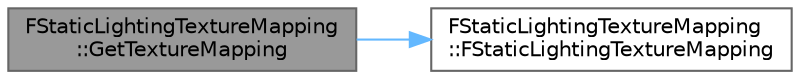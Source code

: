 digraph "FStaticLightingTextureMapping::GetTextureMapping"
{
 // INTERACTIVE_SVG=YES
 // LATEX_PDF_SIZE
  bgcolor="transparent";
  edge [fontname=Helvetica,fontsize=10,labelfontname=Helvetica,labelfontsize=10];
  node [fontname=Helvetica,fontsize=10,shape=box,height=0.2,width=0.4];
  rankdir="LR";
  Node1 [id="Node000001",label="FStaticLightingTextureMapping\l::GetTextureMapping",height=0.2,width=0.4,color="gray40", fillcolor="grey60", style="filled", fontcolor="black",tooltip=" "];
  Node1 -> Node2 [id="edge1_Node000001_Node000002",color="steelblue1",style="solid",tooltip=" "];
  Node2 [id="Node000002",label="FStaticLightingTextureMapping\l::FStaticLightingTextureMapping",height=0.2,width=0.4,color="grey40", fillcolor="white", style="filled",URL="$d4/d4d/classFStaticLightingTextureMapping.html#aad3f7c31b5427c52b2fab964ede4c7a3",tooltip="Initialization constructor."];
}
